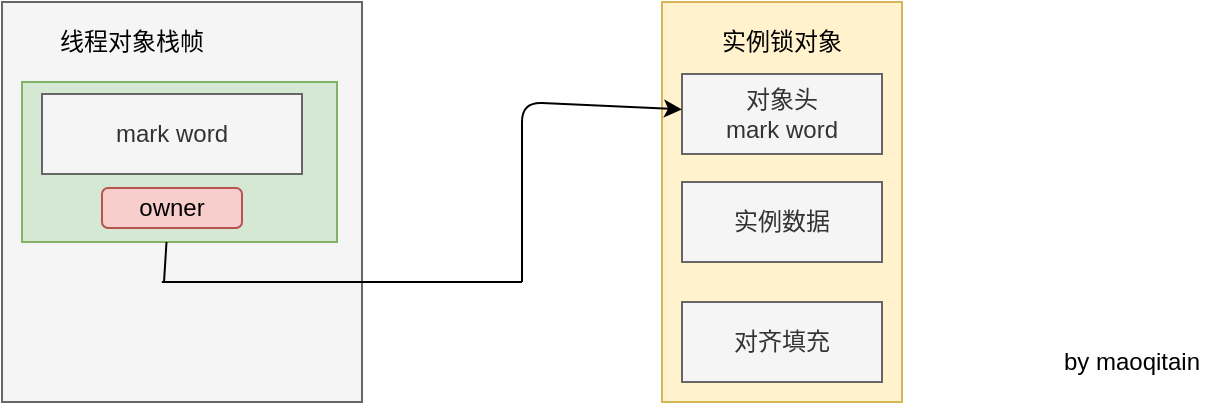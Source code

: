 <mxfile version="13.8.5" type="device"><diagram id="X0hD43ggUlyxzEnhZ10d" name="Page-1"><mxGraphModel dx="1422" dy="706" grid="1" gridSize="10" guides="1" tooltips="1" connect="1" arrows="1" fold="1" page="1" pageScale="1" pageWidth="827" pageHeight="1169" background="#ffffff" math="0" shadow="0"><root><mxCell id="0"/><mxCell id="1" parent="0"/><mxCell id="6eTarIuFOReMHjtqvdl7-2" value="" style="rounded=0;whiteSpace=wrap;html=1;fillColor=#f5f5f5;strokeColor=#666666;fontColor=#333333;" vertex="1" parent="1"><mxGeometry x="60" y="40" width="180" height="200" as="geometry"/></mxCell><mxCell id="6eTarIuFOReMHjtqvdl7-8" value="&lt;div&gt;&lt;/div&gt;" style="rounded=0;whiteSpace=wrap;html=1;fillColor=#fff2cc;strokeColor=#d6b656;align=left;" vertex="1" parent="1"><mxGeometry x="390" y="40" width="120" height="200" as="geometry"/></mxCell><mxCell id="6eTarIuFOReMHjtqvdl7-9" value="实例锁对象" style="text;html=1;strokeColor=none;fillColor=none;align=center;verticalAlign=middle;whiteSpace=wrap;rounded=0;" vertex="1" parent="1"><mxGeometry x="410" y="50" width="80" height="20" as="geometry"/></mxCell><mxCell id="6eTarIuFOReMHjtqvdl7-10" value="对象头&lt;br&gt;mark word" style="rounded=0;whiteSpace=wrap;html=1;fillColor=#f5f5f5;strokeColor=#666666;fontColor=#333333;" vertex="1" parent="1"><mxGeometry x="400" y="76" width="100" height="40" as="geometry"/></mxCell><mxCell id="6eTarIuFOReMHjtqvdl7-11" value="实例数据" style="rounded=0;whiteSpace=wrap;html=1;fillColor=#f5f5f5;strokeColor=#666666;fontColor=#333333;" vertex="1" parent="1"><mxGeometry x="400" y="130" width="100" height="40" as="geometry"/></mxCell><mxCell id="6eTarIuFOReMHjtqvdl7-12" value="对齐填充" style="rounded=0;whiteSpace=wrap;html=1;fillColor=#f5f5f5;strokeColor=#666666;fontColor=#333333;" vertex="1" parent="1"><mxGeometry x="400" y="190" width="100" height="40" as="geometry"/></mxCell><mxCell id="6eTarIuFOReMHjtqvdl7-13" value="" style="rounded=0;whiteSpace=wrap;html=1;fillColor=#d5e8d4;strokeColor=#82b366;" vertex="1" parent="1"><mxGeometry x="70" y="80" width="157.5" height="80" as="geometry"/></mxCell><mxCell id="6eTarIuFOReMHjtqvdl7-14" value="线程对象栈帧" style="text;html=1;strokeColor=none;fillColor=none;align=center;verticalAlign=middle;whiteSpace=wrap;rounded=0;" vertex="1" parent="1"><mxGeometry x="80" y="50" width="90" height="20" as="geometry"/></mxCell><mxCell id="6eTarIuFOReMHjtqvdl7-16" value="mark word" style="rounded=0;whiteSpace=wrap;html=1;fillColor=#f5f5f5;strokeColor=#666666;fontColor=#333333;" vertex="1" parent="1"><mxGeometry x="80" y="86" width="130" height="40" as="geometry"/></mxCell><mxCell id="6eTarIuFOReMHjtqvdl7-17" value="owner" style="rounded=1;whiteSpace=wrap;html=1;fillColor=#f8cecc;strokeColor=#b85450;" vertex="1" parent="1"><mxGeometry x="110" y="133" width="70" height="20" as="geometry"/></mxCell><mxCell id="6eTarIuFOReMHjtqvdl7-18" value="" style="endArrow=classic;html=1;" edge="1" parent="1" target="6eTarIuFOReMHjtqvdl7-10"><mxGeometry width="50" height="50" relative="1" as="geometry"><mxPoint x="320" y="180" as="sourcePoint"/><mxPoint x="148.75" y="230.711" as="targetPoint"/><Array as="points"><mxPoint x="320" y="90"/></Array></mxGeometry></mxCell><mxCell id="6eTarIuFOReMHjtqvdl7-20" value="" style="endArrow=none;html=1;exitX=0.444;exitY=0.7;exitDx=0;exitDy=0;exitPerimeter=0;" edge="1" parent="1" source="6eTarIuFOReMHjtqvdl7-2"><mxGeometry width="50" height="50" relative="1" as="geometry"><mxPoint x="250" y="230" as="sourcePoint"/><mxPoint x="320" y="180" as="targetPoint"/></mxGeometry></mxCell><mxCell id="6eTarIuFOReMHjtqvdl7-21" value="" style="endArrow=none;html=1;" edge="1" parent="1"><mxGeometry width="50" height="50" relative="1" as="geometry"><mxPoint x="141" y="180" as="sourcePoint"/><mxPoint x="142.25" y="160" as="targetPoint"/></mxGeometry></mxCell><mxCell id="6eTarIuFOReMHjtqvdl7-22" value="by maoqitain" style="text;html=1;strokeColor=none;fillColor=none;align=center;verticalAlign=middle;whiteSpace=wrap;rounded=0;" vertex="1" parent="1"><mxGeometry x="580" y="210" width="90" height="20" as="geometry"/></mxCell></root></mxGraphModel></diagram></mxfile>